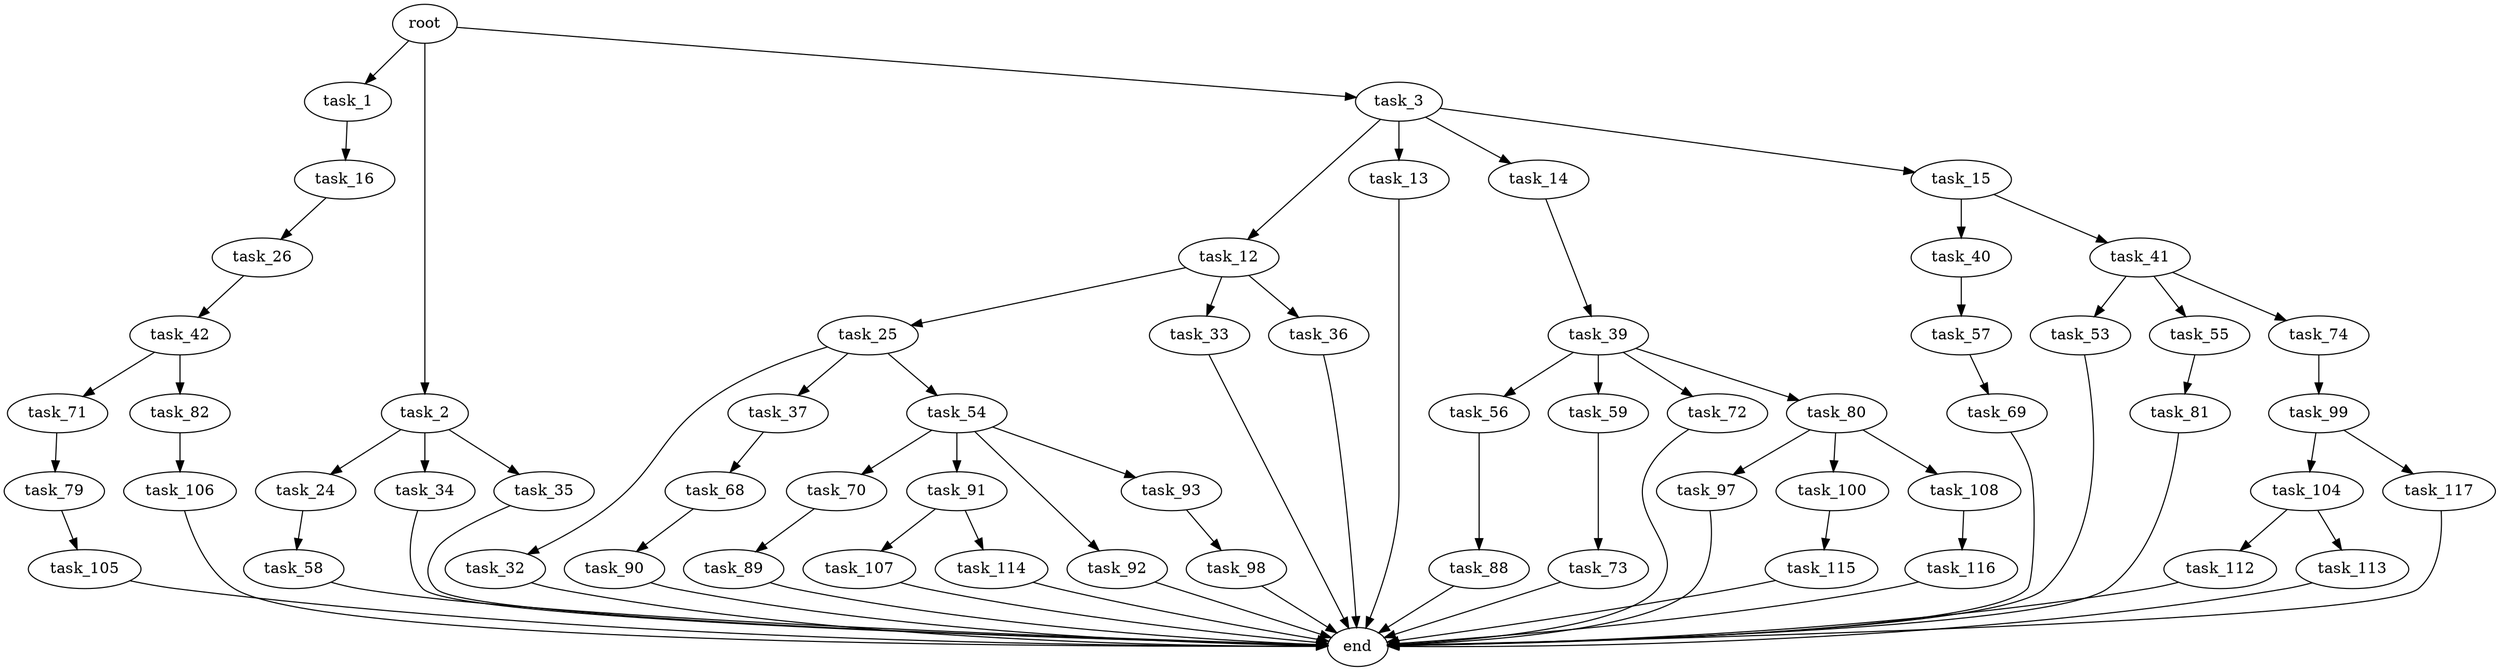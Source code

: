 digraph G {
  root [size="0.000000"];
  task_1 [size="2033836428.000000"];
  task_2 [size="434087947609.000000"];
  task_3 [size="1073741824000.000000"];
  task_12 [size="158257576042.000000"];
  task_13 [size="780016704472.000000"];
  task_14 [size="52664452903.000000"];
  task_15 [size="368293445632.000000"];
  task_16 [size="6652995324.000000"];
  task_24 [size="231928233984.000000"];
  task_25 [size="549755813888.000000"];
  task_26 [size="127595473547.000000"];
  task_32 [size="68719476736.000000"];
  task_33 [size="16815971598.000000"];
  task_34 [size="8589934592.000000"];
  task_35 [size="8307847901.000000"];
  task_36 [size="383142250673.000000"];
  task_37 [size="22232537748.000000"];
  task_39 [size="68719476736.000000"];
  task_40 [size="368293445632.000000"];
  task_41 [size="231928233984.000000"];
  task_42 [size="37501707418.000000"];
  task_53 [size="28991029248.000000"];
  task_54 [size="1856413598.000000"];
  task_55 [size="1091249042267.000000"];
  task_56 [size="231928233984.000000"];
  task_57 [size="233891975978.000000"];
  task_58 [size="7134164477.000000"];
  task_59 [size="134217728000.000000"];
  task_68 [size="68719476736.000000"];
  task_69 [size="3083948981.000000"];
  task_70 [size="533915895683.000000"];
  task_71 [size="204430385202.000000"];
  task_72 [size="1087654763.000000"];
  task_73 [size="2379013198.000000"];
  task_74 [size="53758839359.000000"];
  task_79 [size="231928233984.000000"];
  task_80 [size="83185076068.000000"];
  task_81 [size="85761509442.000000"];
  task_82 [size="46252369938.000000"];
  task_88 [size="8589934592.000000"];
  task_89 [size="311697359567.000000"];
  task_90 [size="14870273416.000000"];
  task_91 [size="12744219629.000000"];
  task_92 [size="8395621754.000000"];
  task_93 [size="9539787292.000000"];
  task_97 [size="607662880380.000000"];
  task_98 [size="8780608302.000000"];
  task_99 [size="1280057631166.000000"];
  task_100 [size="35996788612.000000"];
  task_104 [size="68719476736.000000"];
  task_105 [size="16810142031.000000"];
  task_106 [size="6352799807.000000"];
  task_107 [size="28991029248.000000"];
  task_108 [size="198332784346.000000"];
  task_112 [size="214899695740.000000"];
  task_113 [size="5450351613.000000"];
  task_114 [size="4285029986.000000"];
  task_115 [size="674712388203.000000"];
  task_116 [size="134217728000.000000"];
  task_117 [size="356238178715.000000"];
  end [size="0.000000"];

  root -> task_1 [size="1.000000"];
  root -> task_2 [size="1.000000"];
  root -> task_3 [size="1.000000"];
  task_1 -> task_16 [size="33554432.000000"];
  task_2 -> task_24 [size="301989888.000000"];
  task_2 -> task_34 [size="301989888.000000"];
  task_2 -> task_35 [size="301989888.000000"];
  task_3 -> task_12 [size="838860800.000000"];
  task_3 -> task_13 [size="838860800.000000"];
  task_3 -> task_14 [size="838860800.000000"];
  task_3 -> task_15 [size="838860800.000000"];
  task_12 -> task_25 [size="209715200.000000"];
  task_12 -> task_33 [size="209715200.000000"];
  task_12 -> task_36 [size="209715200.000000"];
  task_13 -> end [size="1.000000"];
  task_14 -> task_39 [size="75497472.000000"];
  task_15 -> task_40 [size="411041792.000000"];
  task_15 -> task_41 [size="411041792.000000"];
  task_16 -> task_26 [size="134217728.000000"];
  task_24 -> task_58 [size="301989888.000000"];
  task_25 -> task_32 [size="536870912.000000"];
  task_25 -> task_37 [size="536870912.000000"];
  task_25 -> task_54 [size="536870912.000000"];
  task_26 -> task_42 [size="134217728.000000"];
  task_32 -> end [size="1.000000"];
  task_33 -> end [size="1.000000"];
  task_34 -> end [size="1.000000"];
  task_35 -> end [size="1.000000"];
  task_36 -> end [size="1.000000"];
  task_37 -> task_68 [size="411041792.000000"];
  task_39 -> task_56 [size="134217728.000000"];
  task_39 -> task_59 [size="134217728.000000"];
  task_39 -> task_72 [size="134217728.000000"];
  task_39 -> task_80 [size="134217728.000000"];
  task_40 -> task_57 [size="411041792.000000"];
  task_41 -> task_53 [size="301989888.000000"];
  task_41 -> task_55 [size="301989888.000000"];
  task_41 -> task_74 [size="301989888.000000"];
  task_42 -> task_71 [size="33554432.000000"];
  task_42 -> task_82 [size="33554432.000000"];
  task_53 -> end [size="1.000000"];
  task_54 -> task_70 [size="75497472.000000"];
  task_54 -> task_91 [size="75497472.000000"];
  task_54 -> task_92 [size="75497472.000000"];
  task_54 -> task_93 [size="75497472.000000"];
  task_55 -> task_81 [size="679477248.000000"];
  task_56 -> task_88 [size="301989888.000000"];
  task_57 -> task_69 [size="679477248.000000"];
  task_58 -> end [size="1.000000"];
  task_59 -> task_73 [size="209715200.000000"];
  task_68 -> task_90 [size="134217728.000000"];
  task_69 -> end [size="1.000000"];
  task_70 -> task_89 [size="536870912.000000"];
  task_71 -> task_79 [size="536870912.000000"];
  task_72 -> end [size="1.000000"];
  task_73 -> end [size="1.000000"];
  task_74 -> task_99 [size="134217728.000000"];
  task_79 -> task_105 [size="301989888.000000"];
  task_80 -> task_97 [size="75497472.000000"];
  task_80 -> task_100 [size="75497472.000000"];
  task_80 -> task_108 [size="75497472.000000"];
  task_81 -> end [size="1.000000"];
  task_82 -> task_106 [size="75497472.000000"];
  task_88 -> end [size="1.000000"];
  task_89 -> end [size="1.000000"];
  task_90 -> end [size="1.000000"];
  task_91 -> task_107 [size="33554432.000000"];
  task_91 -> task_114 [size="33554432.000000"];
  task_92 -> end [size="1.000000"];
  task_93 -> task_98 [size="209715200.000000"];
  task_97 -> end [size="1.000000"];
  task_98 -> end [size="1.000000"];
  task_99 -> task_104 [size="838860800.000000"];
  task_99 -> task_117 [size="838860800.000000"];
  task_100 -> task_115 [size="75497472.000000"];
  task_104 -> task_112 [size="134217728.000000"];
  task_104 -> task_113 [size="134217728.000000"];
  task_105 -> end [size="1.000000"];
  task_106 -> end [size="1.000000"];
  task_107 -> end [size="1.000000"];
  task_108 -> task_116 [size="838860800.000000"];
  task_112 -> end [size="1.000000"];
  task_113 -> end [size="1.000000"];
  task_114 -> end [size="1.000000"];
  task_115 -> end [size="1.000000"];
  task_116 -> end [size="1.000000"];
  task_117 -> end [size="1.000000"];
}
